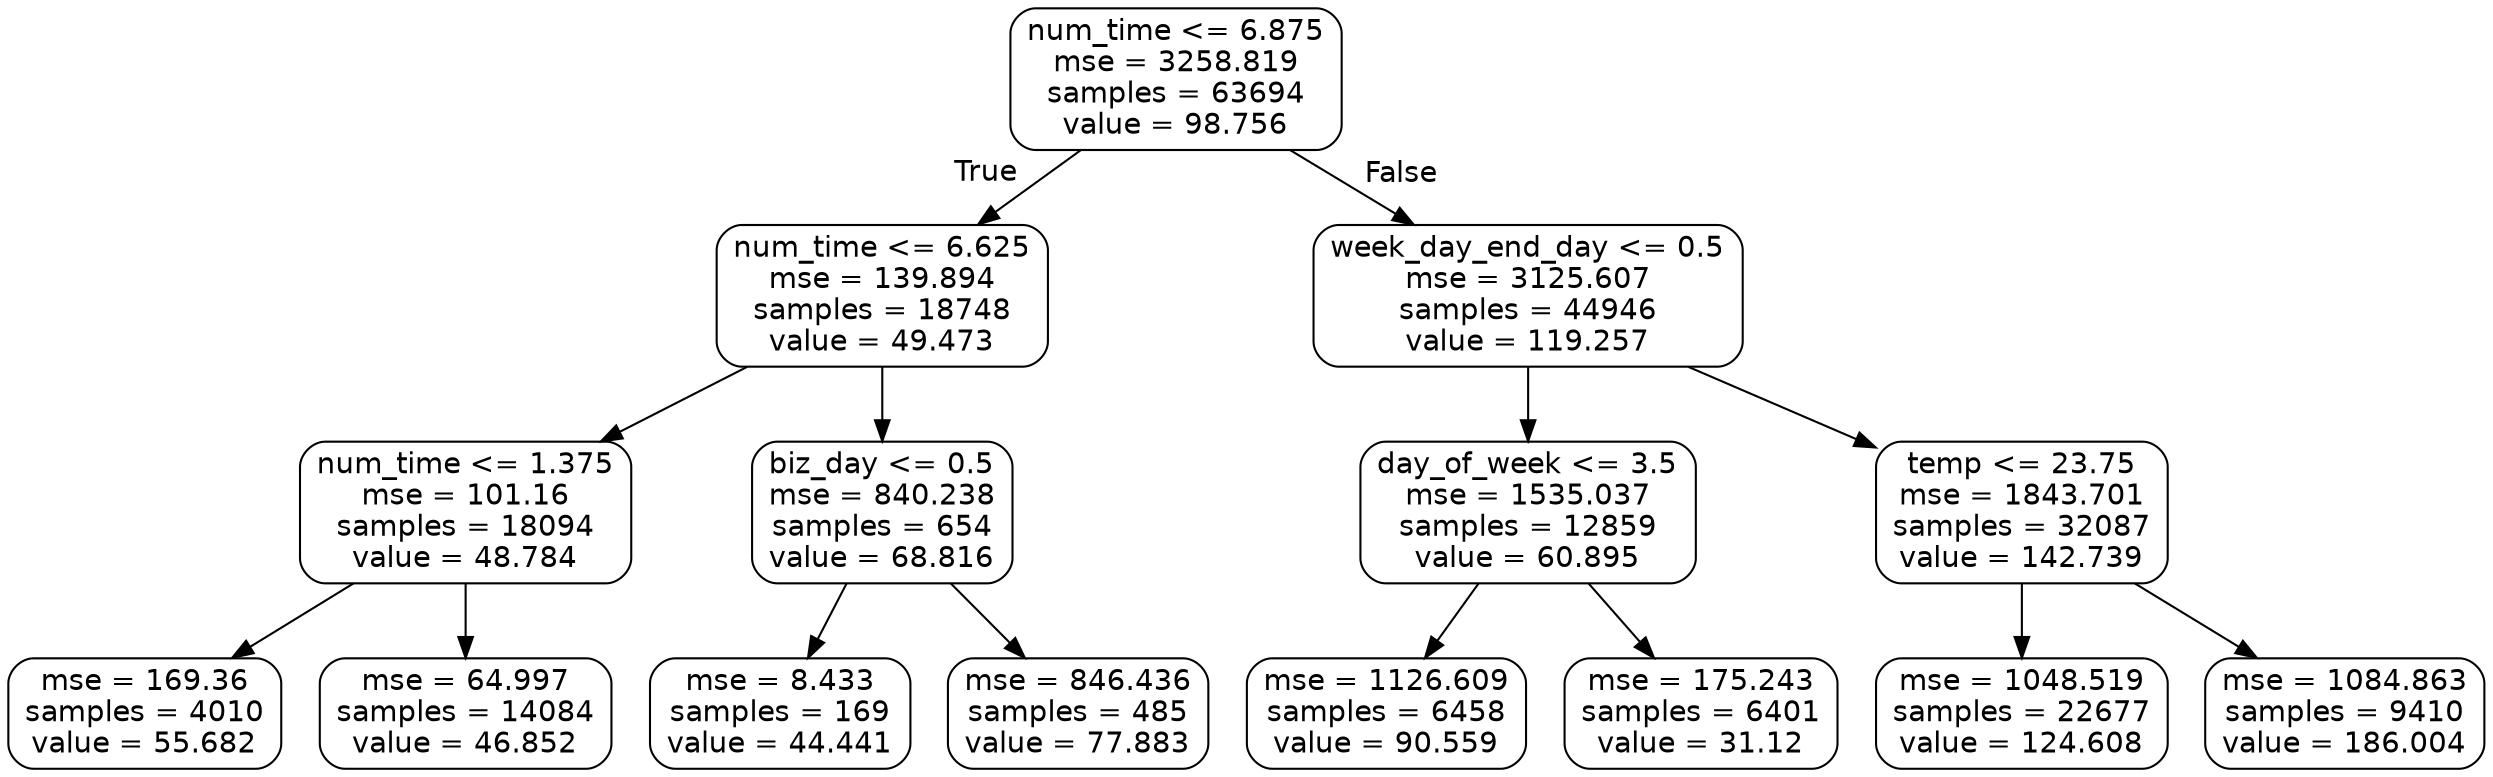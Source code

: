 digraph Tree {
node [shape=box, style="rounded", color="black", fontname=helvetica] ;
edge [fontname=helvetica] ;
0 [label="num_time <= 6.875\nmse = 3258.819\nsamples = 63694\nvalue = 98.756"] ;
1 [label="num_time <= 6.625\nmse = 139.894\nsamples = 18748\nvalue = 49.473"] ;
0 -> 1 [labeldistance=2.5, labelangle=45, headlabel="True"] ;
2 [label="num_time <= 1.375\nmse = 101.16\nsamples = 18094\nvalue = 48.784"] ;
1 -> 2 ;
3 [label="mse = 169.36\nsamples = 4010\nvalue = 55.682"] ;
2 -> 3 ;
4 [label="mse = 64.997\nsamples = 14084\nvalue = 46.852"] ;
2 -> 4 ;
5 [label="biz_day <= 0.5\nmse = 840.238\nsamples = 654\nvalue = 68.816"] ;
1 -> 5 ;
6 [label="mse = 8.433\nsamples = 169\nvalue = 44.441"] ;
5 -> 6 ;
7 [label="mse = 846.436\nsamples = 485\nvalue = 77.883"] ;
5 -> 7 ;
8 [label="week_day_end_day <= 0.5\nmse = 3125.607\nsamples = 44946\nvalue = 119.257"] ;
0 -> 8 [labeldistance=2.5, labelangle=-45, headlabel="False"] ;
9 [label="day_of_week <= 3.5\nmse = 1535.037\nsamples = 12859\nvalue = 60.895"] ;
8 -> 9 ;
10 [label="mse = 1126.609\nsamples = 6458\nvalue = 90.559"] ;
9 -> 10 ;
11 [label="mse = 175.243\nsamples = 6401\nvalue = 31.12"] ;
9 -> 11 ;
12 [label="temp <= 23.75\nmse = 1843.701\nsamples = 32087\nvalue = 142.739"] ;
8 -> 12 ;
13 [label="mse = 1048.519\nsamples = 22677\nvalue = 124.608"] ;
12 -> 13 ;
14 [label="mse = 1084.863\nsamples = 9410\nvalue = 186.004"] ;
12 -> 14 ;
}
